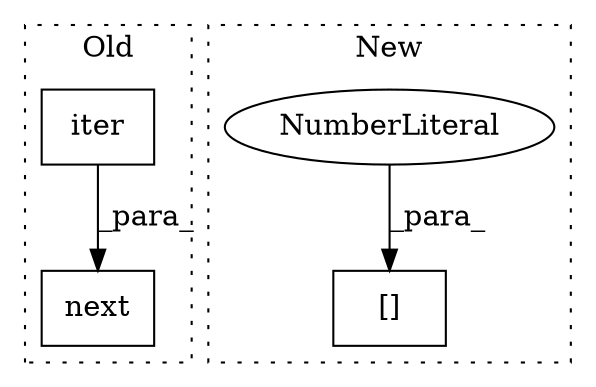 digraph G {
subgraph cluster0 {
1 [label="next" a="32" s="5475,5500" l="5,1" shape="box"];
4 [label="iter" a="32" s="5480,5499" l="5,1" shape="box"];
label = "Old";
style="dotted";
}
subgraph cluster1 {
2 [label="[]" a="2" s="5490,5518" l="27,1" shape="box"];
3 [label="NumberLiteral" a="34" s="5517" l="1" shape="ellipse"];
label = "New";
style="dotted";
}
3 -> 2 [label="_para_"];
4 -> 1 [label="_para_"];
}